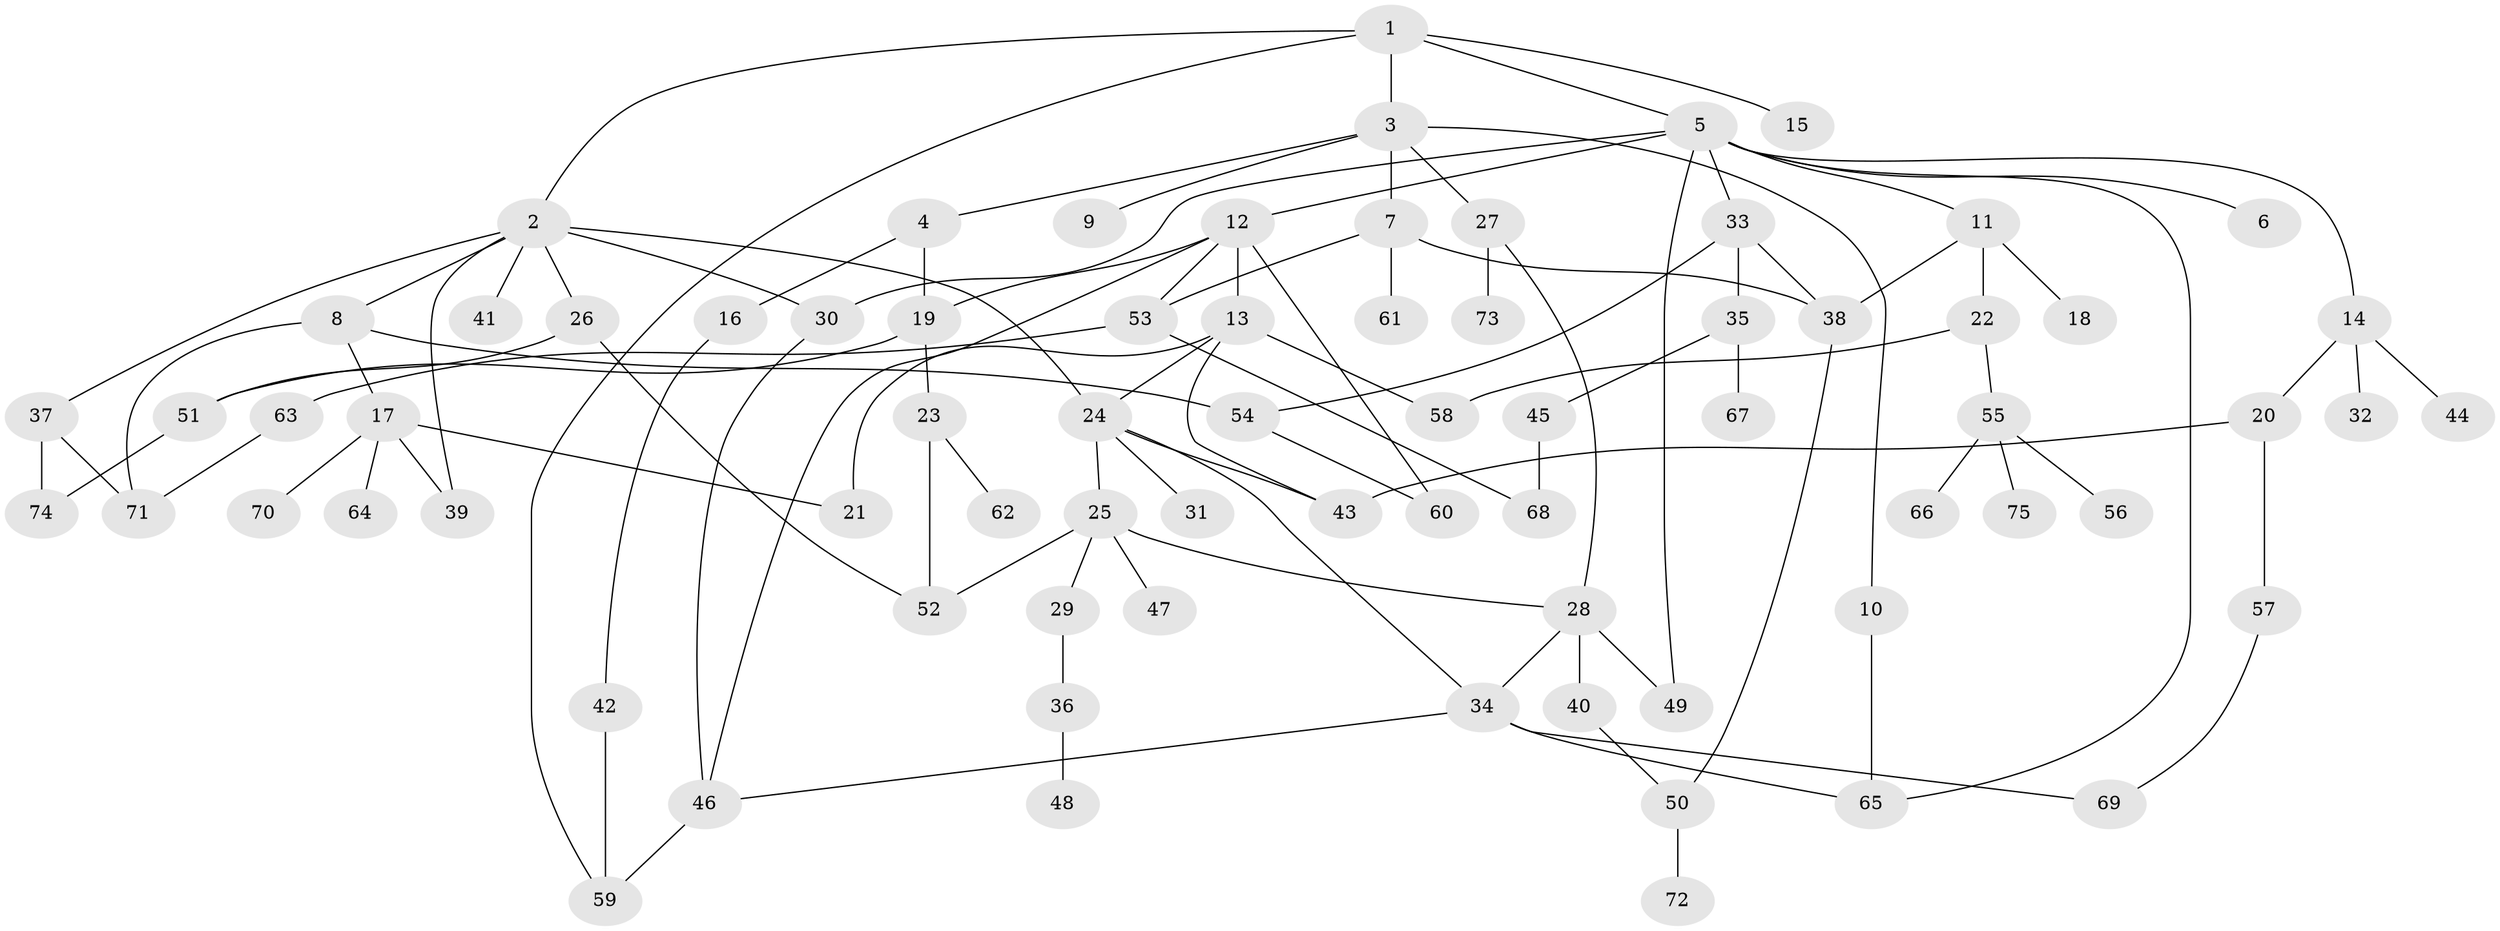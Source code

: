 // Generated by graph-tools (version 1.1) at 2025/40/03/09/25 04:40:59]
// undirected, 75 vertices, 105 edges
graph export_dot {
graph [start="1"]
  node [color=gray90,style=filled];
  1;
  2;
  3;
  4;
  5;
  6;
  7;
  8;
  9;
  10;
  11;
  12;
  13;
  14;
  15;
  16;
  17;
  18;
  19;
  20;
  21;
  22;
  23;
  24;
  25;
  26;
  27;
  28;
  29;
  30;
  31;
  32;
  33;
  34;
  35;
  36;
  37;
  38;
  39;
  40;
  41;
  42;
  43;
  44;
  45;
  46;
  47;
  48;
  49;
  50;
  51;
  52;
  53;
  54;
  55;
  56;
  57;
  58;
  59;
  60;
  61;
  62;
  63;
  64;
  65;
  66;
  67;
  68;
  69;
  70;
  71;
  72;
  73;
  74;
  75;
  1 -- 2;
  1 -- 3;
  1 -- 5;
  1 -- 15;
  1 -- 59;
  2 -- 8;
  2 -- 26;
  2 -- 30;
  2 -- 37;
  2 -- 41;
  2 -- 39;
  2 -- 24;
  3 -- 4;
  3 -- 7;
  3 -- 9;
  3 -- 10;
  3 -- 27;
  4 -- 16;
  4 -- 19;
  5 -- 6;
  5 -- 11;
  5 -- 12;
  5 -- 14;
  5 -- 33;
  5 -- 49;
  5 -- 30;
  5 -- 65;
  7 -- 53;
  7 -- 61;
  7 -- 38;
  8 -- 17;
  8 -- 54;
  8 -- 71;
  10 -- 65;
  11 -- 18;
  11 -- 22;
  11 -- 38;
  12 -- 13;
  12 -- 19;
  12 -- 46;
  12 -- 60;
  12 -- 53;
  13 -- 21;
  13 -- 24;
  13 -- 43;
  13 -- 58;
  14 -- 20;
  14 -- 32;
  14 -- 44;
  16 -- 42;
  17 -- 39;
  17 -- 64;
  17 -- 70;
  17 -- 21;
  19 -- 23;
  19 -- 51;
  20 -- 57;
  20 -- 43;
  22 -- 55;
  22 -- 58;
  23 -- 52;
  23 -- 62;
  24 -- 25;
  24 -- 31;
  24 -- 34;
  24 -- 43;
  25 -- 28;
  25 -- 29;
  25 -- 47;
  25 -- 52;
  26 -- 52;
  26 -- 51;
  27 -- 73;
  27 -- 28;
  28 -- 40;
  28 -- 49;
  28 -- 34;
  29 -- 36;
  30 -- 46;
  33 -- 35;
  33 -- 54;
  33 -- 38;
  34 -- 69;
  34 -- 65;
  34 -- 46;
  35 -- 45;
  35 -- 67;
  36 -- 48;
  37 -- 71;
  37 -- 74;
  38 -- 50;
  40 -- 50;
  42 -- 59;
  45 -- 68;
  46 -- 59;
  50 -- 72;
  51 -- 74;
  53 -- 63;
  53 -- 68;
  54 -- 60;
  55 -- 56;
  55 -- 66;
  55 -- 75;
  57 -- 69;
  63 -- 71;
}
